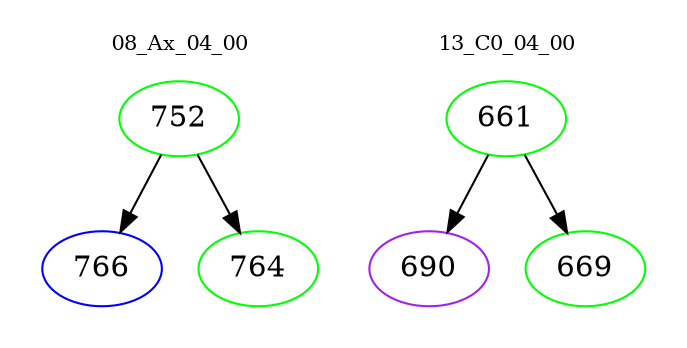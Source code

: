 digraph{
subgraph cluster_0 {
color = white
label = "08_Ax_04_00";
fontsize=10;
T0_752 [label="752", color="green"]
T0_752 -> T0_766 [color="black"]
T0_766 [label="766", color="blue"]
T0_752 -> T0_764 [color="black"]
T0_764 [label="764", color="green"]
}
subgraph cluster_1 {
color = white
label = "13_C0_04_00";
fontsize=10;
T1_661 [label="661", color="green"]
T1_661 -> T1_690 [color="black"]
T1_690 [label="690", color="purple"]
T1_661 -> T1_669 [color="black"]
T1_669 [label="669", color="green"]
}
}
